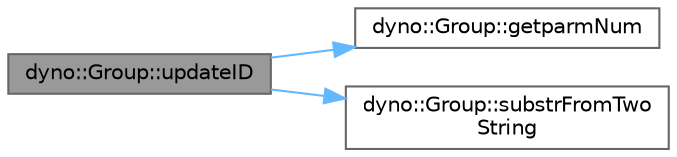 digraph "dyno::Group::updateID"
{
 // LATEX_PDF_SIZE
  bgcolor="transparent";
  edge [fontname=Helvetica,fontsize=10,labelfontname=Helvetica,labelfontsize=10];
  node [fontname=Helvetica,fontsize=10,shape=box,height=0.2,width=0.4];
  rankdir="LR";
  Node1 [id="Node000001",label="dyno::Group::updateID",height=0.2,width=0.4,color="gray40", fillcolor="grey60", style="filled", fontcolor="black",tooltip=" "];
  Node1 -> Node2 [id="edge1_Node000001_Node000002",color="steelblue1",style="solid",tooltip=" "];
  Node2 [id="Node000002",label="dyno::Group::getparmNum",height=0.2,width=0.4,color="grey40", fillcolor="white", style="filled",URL="$classdyno_1_1_group.html#ad2f365577992707427bd262efd1ec90e",tooltip=" "];
  Node1 -> Node3 [id="edge2_Node000001_Node000003",color="steelblue1",style="solid",tooltip=" "];
  Node3 [id="Node000003",label="dyno::Group::substrFromTwo\lString",height=0.2,width=0.4,color="grey40", fillcolor="white", style="filled",URL="$classdyno_1_1_group.html#ad50067bb9a18fd2a3aced5767cb97aa8",tooltip=" "];
}
